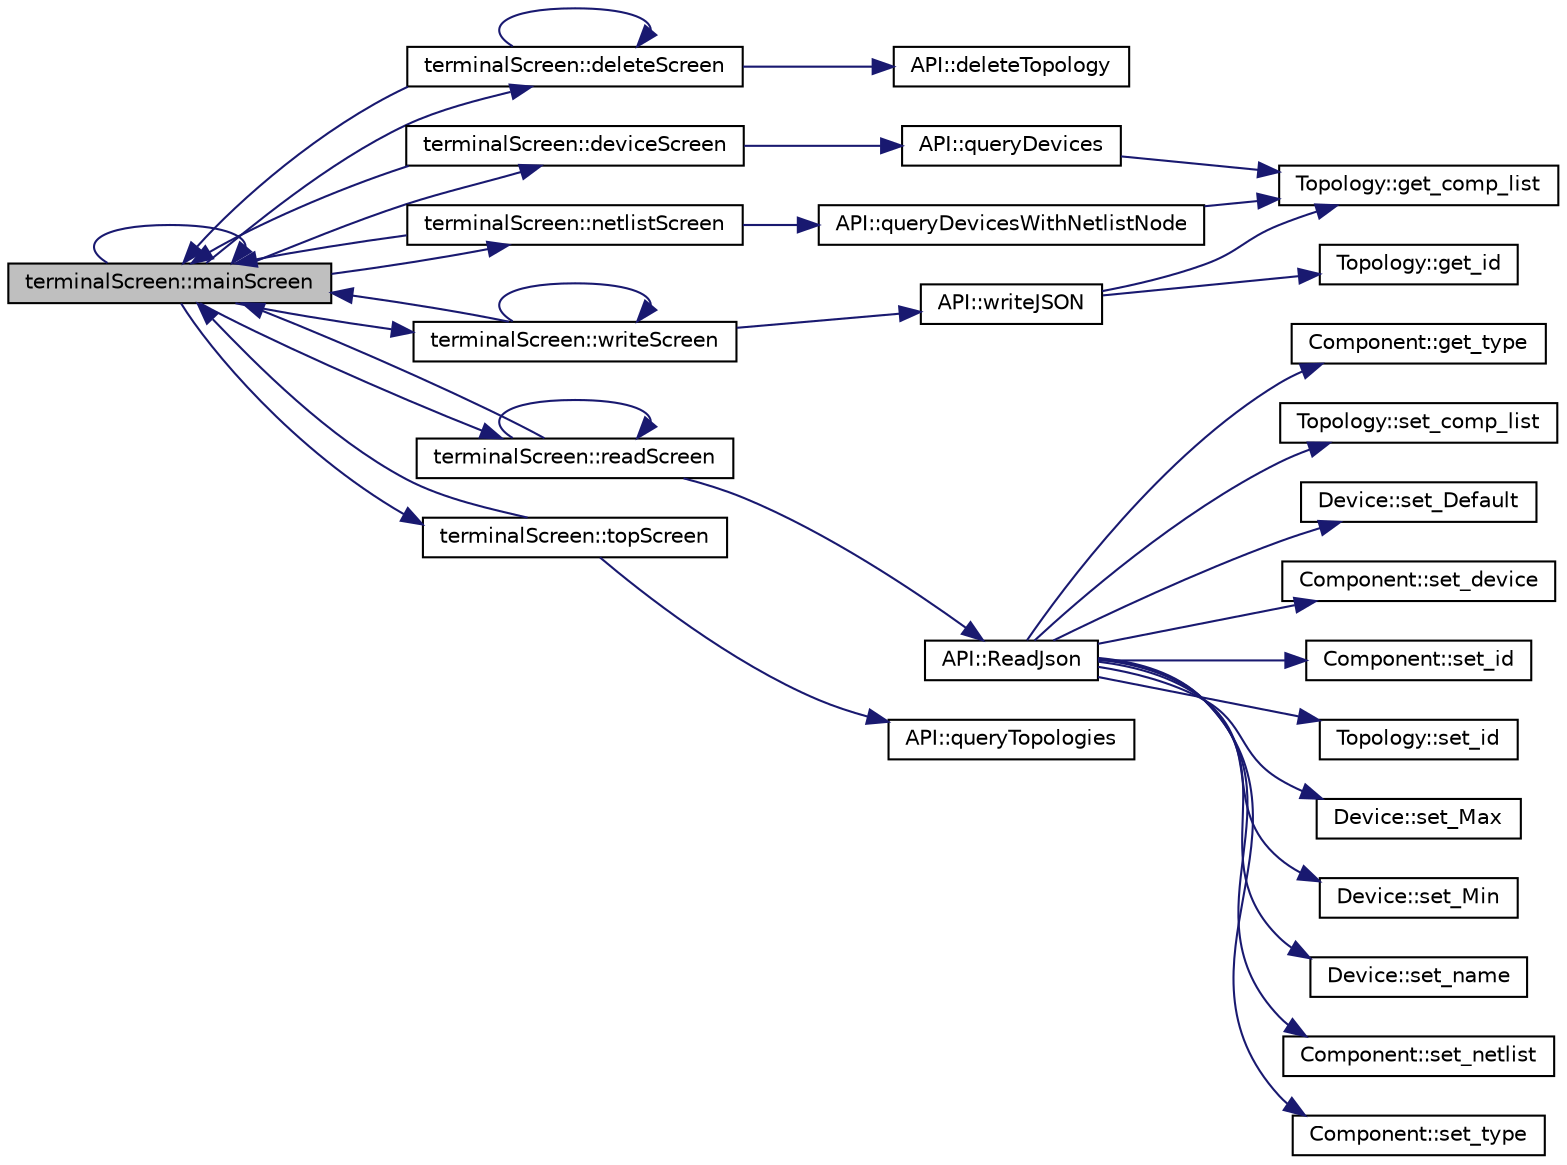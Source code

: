digraph "terminalScreen::mainScreen"
{
 // LATEX_PDF_SIZE
  edge [fontname="Helvetica",fontsize="10",labelfontname="Helvetica",labelfontsize="10"];
  node [fontname="Helvetica",fontsize="10",shape=record];
  rankdir="LR";
  Node1 [label="terminalScreen::mainScreen",height=0.2,width=0.4,color="black", fillcolor="grey75", style="filled", fontcolor="black",tooltip="this is the main screen, that uses all other screens"];
  Node1 -> Node2 [color="midnightblue",fontsize="10",style="solid",fontname="Helvetica"];
  Node2 [label="terminalScreen::deleteScreen",height=0.2,width=0.4,color="black", fillcolor="white", style="filled",URL="$classterminal_screen.html#afd94aaef4705a0f586ea9584760fff44",tooltip="this function is to show Deleting Screen, just by getting topology id from user and delete it"];
  Node2 -> Node2 [color="midnightblue",fontsize="10",style="solid",fontname="Helvetica"];
  Node2 -> Node3 [color="midnightblue",fontsize="10",style="solid",fontname="Helvetica"];
  Node3 [label="API::deleteTopology",height=0.2,width=0.4,color="black", fillcolor="white", style="filled",URL="$class_a_p_i.html#a138da53b5d41d6e3d6a46dfce8f26e4e",tooltip="a function to delete a topology from memory"];
  Node2 -> Node1 [color="midnightblue",fontsize="10",style="solid",fontname="Helvetica"];
  Node1 -> Node4 [color="midnightblue",fontsize="10",style="solid",fontname="Helvetica"];
  Node4 [label="terminalScreen::deviceScreen",height=0.2,width=0.4,color="black", fillcolor="white", style="filled",URL="$classterminal_screen.html#a67f4cf7d8f9a7d0e98a6e367dd17c425",tooltip="this function is to show Device Screen, just by getting topology id from user and get all devices in ..."];
  Node4 -> Node1 [color="midnightblue",fontsize="10",style="solid",fontname="Helvetica"];
  Node4 -> Node5 [color="midnightblue",fontsize="10",style="solid",fontname="Helvetica"];
  Node5 [label="API::queryDevices",height=0.2,width=0.4,color="black", fillcolor="white", style="filled",URL="$class_a_p_i.html#aab45842610cdd7742b02166552585179",tooltip="a function to get all components in a topolgy"];
  Node5 -> Node6 [color="midnightblue",fontsize="10",style="solid",fontname="Helvetica"];
  Node6 [label="Topology::get_comp_list",height=0.2,width=0.4,color="black", fillcolor="white", style="filled",URL="$class_topology.html#a5e0558127021080285078fccf40d9c8f",tooltip="a getter function that returns a list of components"];
  Node1 -> Node1 [color="midnightblue",fontsize="10",style="solid",fontname="Helvetica"];
  Node1 -> Node7 [color="midnightblue",fontsize="10",style="solid",fontname="Helvetica"];
  Node7 [label="terminalScreen::netlistScreen",height=0.2,width=0.4,color="black", fillcolor="white", style="filled",URL="$classterminal_screen.html#a556466bda2c82d217b32d0f44601dcb0",tooltip="this function is to show netlist Screen, just by getting topology id and netlist id from user and get..."];
  Node7 -> Node1 [color="midnightblue",fontsize="10",style="solid",fontname="Helvetica"];
  Node7 -> Node8 [color="midnightblue",fontsize="10",style="solid",fontname="Helvetica"];
  Node8 [label="API::queryDevicesWithNetlistNode",height=0.2,width=0.4,color="black", fillcolor="white", style="filled",URL="$class_a_p_i.html#a66f8c116b947a64b0c9ca3ec511a37f5",tooltip="a function to get all components connected to the input node id"];
  Node8 -> Node6 [color="midnightblue",fontsize="10",style="solid",fontname="Helvetica"];
  Node1 -> Node9 [color="midnightblue",fontsize="10",style="solid",fontname="Helvetica"];
  Node9 [label="terminalScreen::readScreen",height=0.2,width=0.4,color="black", fillcolor="white", style="filled",URL="$classterminal_screen.html#ad63ad1e4f6915aa7000777be6a6f9b77",tooltip="this function is to show ReadScreen, to get the input from user and read the json file"];
  Node9 -> Node1 [color="midnightblue",fontsize="10",style="solid",fontname="Helvetica"];
  Node9 -> Node10 [color="midnightblue",fontsize="10",style="solid",fontname="Helvetica"];
  Node10 [label="API::ReadJson",height=0.2,width=0.4,color="black", fillcolor="white", style="filled",URL="$class_a_p_i.html#ad40d53b26cac5b4f8d5e783c2955e383",tooltip="a function to read topology from json file and save it in memory"];
  Node10 -> Node11 [color="midnightblue",fontsize="10",style="solid",fontname="Helvetica"];
  Node11 [label="Component::get_type",height=0.2,width=0.4,color="black", fillcolor="white", style="filled",URL="$class_component.html#a836357d61b8a7b02c02b8d6c69c53977",tooltip="a getter functio that returns the type of the component"];
  Node10 -> Node12 [color="midnightblue",fontsize="10",style="solid",fontname="Helvetica"];
  Node12 [label="Topology::set_comp_list",height=0.2,width=0.4,color="black", fillcolor="white", style="filled",URL="$class_topology.html#a9565405b379156b67f445c66606b78a3",tooltip="setter of the component list"];
  Node10 -> Node13 [color="midnightblue",fontsize="10",style="solid",fontname="Helvetica"];
  Node13 [label="Device::set_Default",height=0.2,width=0.4,color="black", fillcolor="white", style="filled",URL="$class_device.html#a44cd3b15f0e9a16cff36157653d6820c",tooltip="a setter function to set the defualt value of this device"];
  Node10 -> Node14 [color="midnightblue",fontsize="10",style="solid",fontname="Helvetica"];
  Node14 [label="Component::set_device",height=0.2,width=0.4,color="black", fillcolor="white", style="filled",URL="$class_component.html#a47ddd067e46adf515094ce11659d7369",tooltip="setter function to set the core device of the component"];
  Node10 -> Node15 [color="midnightblue",fontsize="10",style="solid",fontname="Helvetica"];
  Node15 [label="Component::set_id",height=0.2,width=0.4,color="black", fillcolor="white", style="filled",URL="$class_component.html#aef59c1890d51e3dd6979aeff5262776b",tooltip="setter function to set the id of the component"];
  Node10 -> Node16 [color="midnightblue",fontsize="10",style="solid",fontname="Helvetica"];
  Node16 [label="Topology::set_id",height=0.2,width=0.4,color="black", fillcolor="white", style="filled",URL="$class_topology.html#a2e57c3509788126a4427771a9e737c3b",tooltip="id setter for topology"];
  Node10 -> Node17 [color="midnightblue",fontsize="10",style="solid",fontname="Helvetica"];
  Node17 [label="Device::set_Max",height=0.2,width=0.4,color="black", fillcolor="white", style="filled",URL="$class_device.html#aed16b99dbcd7b28d307adc668bda8dd3",tooltip="a setter function to set the max value of this device"];
  Node10 -> Node18 [color="midnightblue",fontsize="10",style="solid",fontname="Helvetica"];
  Node18 [label="Device::set_Min",height=0.2,width=0.4,color="black", fillcolor="white", style="filled",URL="$class_device.html#ad74f349907b01a87ace4ea100f3b50e6",tooltip="a setter function to set the min value of this device"];
  Node10 -> Node19 [color="midnightblue",fontsize="10",style="solid",fontname="Helvetica"];
  Node19 [label="Device::set_name",height=0.2,width=0.4,color="black", fillcolor="white", style="filled",URL="$class_device.html#afb33bd52da144fe736e1fbc5b35fedeb",tooltip="a setter function to set the name of this device"];
  Node10 -> Node20 [color="midnightblue",fontsize="10",style="solid",fontname="Helvetica"];
  Node20 [label="Component::set_netlist",height=0.2,width=0.4,color="black", fillcolor="white", style="filled",URL="$class_component.html#acc09295cfdde71805474cabf1520b46b",tooltip="setter function to set the netlist map of this component"];
  Node10 -> Node21 [color="midnightblue",fontsize="10",style="solid",fontname="Helvetica"];
  Node21 [label="Component::set_type",height=0.2,width=0.4,color="black", fillcolor="white", style="filled",URL="$class_component.html#a2806b4c471f8063159073832a4998c56",tooltip="setter function to set the type of the component"];
  Node9 -> Node9 [color="midnightblue",fontsize="10",style="solid",fontname="Helvetica"];
  Node1 -> Node22 [color="midnightblue",fontsize="10",style="solid",fontname="Helvetica"];
  Node22 [label="terminalScreen::topScreen",height=0.2,width=0.4,color="black", fillcolor="white", style="filled",URL="$classterminal_screen.html#a3aae6a9bebeba8f25b0d1276d08d5cbd",tooltip="this function to show all Topology screen, the goal of this function is to get all topologies in memo..."];
  Node22 -> Node1 [color="midnightblue",fontsize="10",style="solid",fontname="Helvetica"];
  Node22 -> Node23 [color="midnightblue",fontsize="10",style="solid",fontname="Helvetica"];
  Node23 [label="API::queryTopologies",height=0.2,width=0.4,color="black", fillcolor="white", style="filled",URL="$class_a_p_i.html#a006fa8d66c2b8e4ea64ccf07c195e43b",tooltip="a function to return all topologies in memory"];
  Node1 -> Node24 [color="midnightblue",fontsize="10",style="solid",fontname="Helvetica"];
  Node24 [label="terminalScreen::writeScreen",height=0.2,width=0.4,color="black", fillcolor="white", style="filled",URL="$classterminal_screen.html#a1ef67d0fff2e5a7df47d6ffd5c9322bf",tooltip="this function is to show the Write Screen, getting the input from user and save the topology into jso..."];
  Node24 -> Node1 [color="midnightblue",fontsize="10",style="solid",fontname="Helvetica"];
  Node24 -> Node25 [color="midnightblue",fontsize="10",style="solid",fontname="Helvetica"];
  Node25 [label="API::writeJSON",height=0.2,width=0.4,color="black", fillcolor="white", style="filled",URL="$class_a_p_i.html#a3219a5b09fee06d542b842dc92ad6ada",tooltip="a function to save a topology in json file"];
  Node25 -> Node6 [color="midnightblue",fontsize="10",style="solid",fontname="Helvetica"];
  Node25 -> Node26 [color="midnightblue",fontsize="10",style="solid",fontname="Helvetica"];
  Node26 [label="Topology::get_id",height=0.2,width=0.4,color="black", fillcolor="white", style="filled",URL="$class_topology.html#a67c352627722349fc8280a94d1d531c1",tooltip="a getter function to get id of the topolgy"];
  Node24 -> Node24 [color="midnightblue",fontsize="10",style="solid",fontname="Helvetica"];
}
